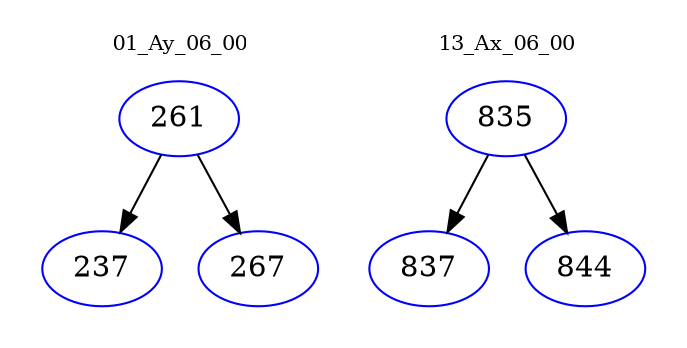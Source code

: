 digraph{
subgraph cluster_0 {
color = white
label = "01_Ay_06_00";
fontsize=10;
T0_261 [label="261", color="blue"]
T0_261 -> T0_237 [color="black"]
T0_237 [label="237", color="blue"]
T0_261 -> T0_267 [color="black"]
T0_267 [label="267", color="blue"]
}
subgraph cluster_1 {
color = white
label = "13_Ax_06_00";
fontsize=10;
T1_835 [label="835", color="blue"]
T1_835 -> T1_837 [color="black"]
T1_837 [label="837", color="blue"]
T1_835 -> T1_844 [color="black"]
T1_844 [label="844", color="blue"]
}
}
